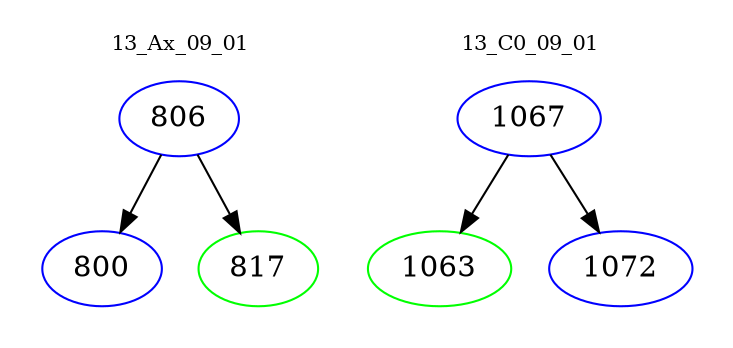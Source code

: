 digraph{
subgraph cluster_0 {
color = white
label = "13_Ax_09_01";
fontsize=10;
T0_806 [label="806", color="blue"]
T0_806 -> T0_800 [color="black"]
T0_800 [label="800", color="blue"]
T0_806 -> T0_817 [color="black"]
T0_817 [label="817", color="green"]
}
subgraph cluster_1 {
color = white
label = "13_C0_09_01";
fontsize=10;
T1_1067 [label="1067", color="blue"]
T1_1067 -> T1_1063 [color="black"]
T1_1063 [label="1063", color="green"]
T1_1067 -> T1_1072 [color="black"]
T1_1072 [label="1072", color="blue"]
}
}
